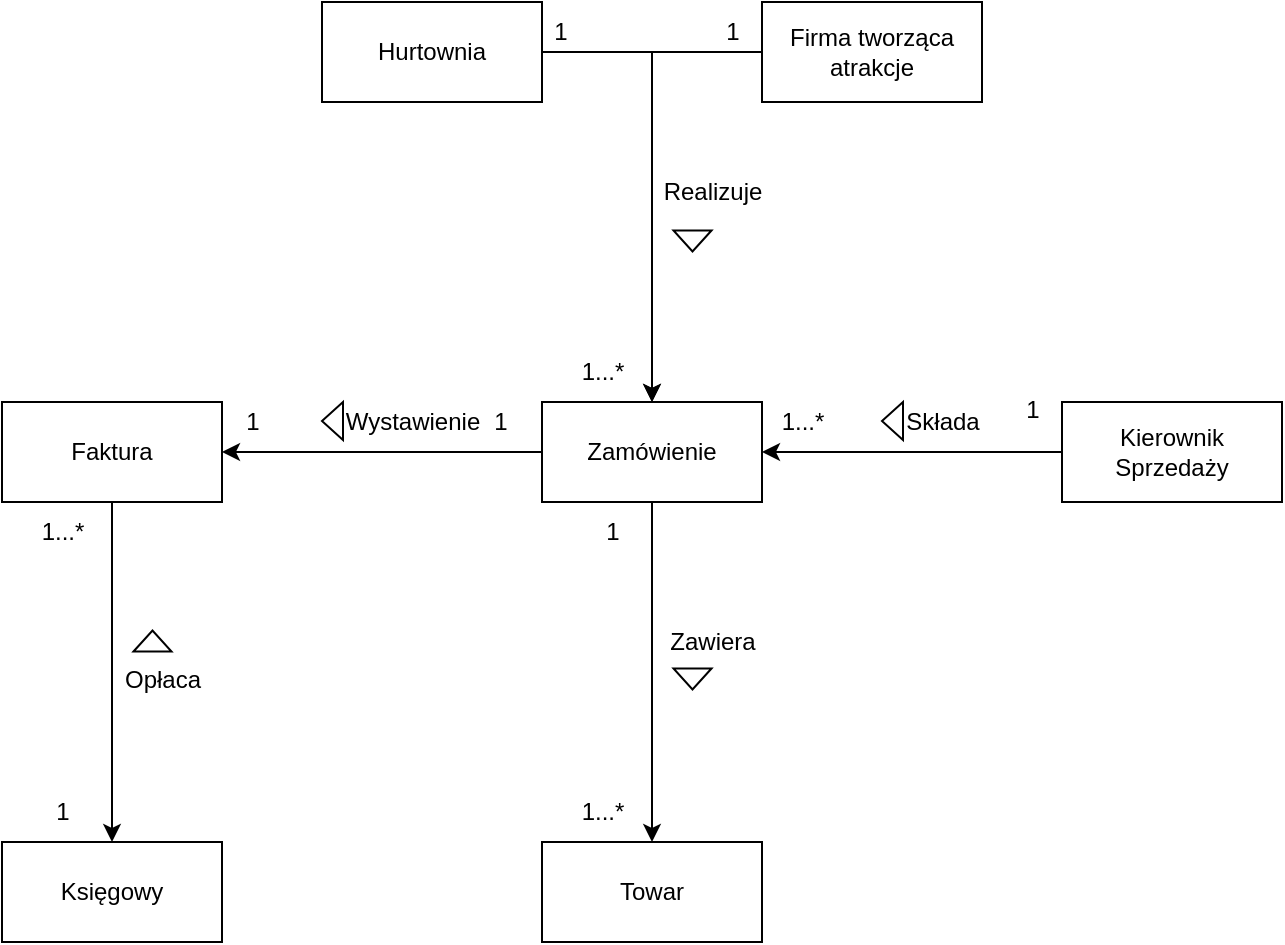 <mxfile version="26.2.9">
  <diagram id="C5RBs43oDa-KdzZeNtuy" name="Page-1">
    <mxGraphModel dx="1667" dy="809" grid="1" gridSize="10" guides="1" tooltips="1" connect="1" arrows="1" fold="1" page="1" pageScale="1" pageWidth="827" pageHeight="1169" math="0" shadow="0">
      <root>
        <mxCell id="WIyWlLk6GJQsqaUBKTNV-0" />
        <mxCell id="WIyWlLk6GJQsqaUBKTNV-1" parent="WIyWlLk6GJQsqaUBKTNV-0" />
        <mxCell id="qDf-E5wWJ8-BbmTakkGf-38" style="edgeStyle=orthogonalEdgeStyle;rounded=0;orthogonalLoop=1;jettySize=auto;html=1;exitX=1;exitY=0.5;exitDx=0;exitDy=0;entryX=0.5;entryY=0;entryDx=0;entryDy=0;" edge="1" parent="WIyWlLk6GJQsqaUBKTNV-1" source="qDf-E5wWJ8-BbmTakkGf-2" target="qDf-E5wWJ8-BbmTakkGf-6">
          <mxGeometry relative="1" as="geometry" />
        </mxCell>
        <mxCell id="qDf-E5wWJ8-BbmTakkGf-2" value="Hurtownia" style="html=1;whiteSpace=wrap;" vertex="1" parent="WIyWlLk6GJQsqaUBKTNV-1">
          <mxGeometry x="270" y="190" width="110" height="50" as="geometry" />
        </mxCell>
        <mxCell id="qDf-E5wWJ8-BbmTakkGf-7" style="edgeStyle=orthogonalEdgeStyle;rounded=0;orthogonalLoop=1;jettySize=auto;html=1;entryX=1;entryY=0.5;entryDx=0;entryDy=0;" edge="1" parent="WIyWlLk6GJQsqaUBKTNV-1" source="qDf-E5wWJ8-BbmTakkGf-3" target="qDf-E5wWJ8-BbmTakkGf-6">
          <mxGeometry relative="1" as="geometry" />
        </mxCell>
        <mxCell id="qDf-E5wWJ8-BbmTakkGf-3" value="Kierownik Sprzedaży" style="html=1;whiteSpace=wrap;" vertex="1" parent="WIyWlLk6GJQsqaUBKTNV-1">
          <mxGeometry x="640" y="390" width="110" height="50" as="geometry" />
        </mxCell>
        <mxCell id="qDf-E5wWJ8-BbmTakkGf-4" value="Księgowy" style="html=1;whiteSpace=wrap;" vertex="1" parent="WIyWlLk6GJQsqaUBKTNV-1">
          <mxGeometry x="110" y="610" width="110" height="50" as="geometry" />
        </mxCell>
        <mxCell id="qDf-E5wWJ8-BbmTakkGf-10" style="edgeStyle=orthogonalEdgeStyle;rounded=0;orthogonalLoop=1;jettySize=auto;html=1;entryX=0.5;entryY=0;entryDx=0;entryDy=0;" edge="1" parent="WIyWlLk6GJQsqaUBKTNV-1" source="qDf-E5wWJ8-BbmTakkGf-6" target="qDf-E5wWJ8-BbmTakkGf-9">
          <mxGeometry relative="1" as="geometry" />
        </mxCell>
        <mxCell id="qDf-E5wWJ8-BbmTakkGf-13" style="edgeStyle=orthogonalEdgeStyle;rounded=0;orthogonalLoop=1;jettySize=auto;html=1;entryX=1;entryY=0.5;entryDx=0;entryDy=0;" edge="1" parent="WIyWlLk6GJQsqaUBKTNV-1" source="qDf-E5wWJ8-BbmTakkGf-6" target="qDf-E5wWJ8-BbmTakkGf-11">
          <mxGeometry relative="1" as="geometry" />
        </mxCell>
        <mxCell id="qDf-E5wWJ8-BbmTakkGf-6" value="Zamówienie" style="html=1;whiteSpace=wrap;" vertex="1" parent="WIyWlLk6GJQsqaUBKTNV-1">
          <mxGeometry x="380" y="390" width="110" height="50" as="geometry" />
        </mxCell>
        <mxCell id="qDf-E5wWJ8-BbmTakkGf-9" value="Towar" style="html=1;whiteSpace=wrap;" vertex="1" parent="WIyWlLk6GJQsqaUBKTNV-1">
          <mxGeometry x="380" y="610" width="110" height="50" as="geometry" />
        </mxCell>
        <mxCell id="qDf-E5wWJ8-BbmTakkGf-14" style="edgeStyle=orthogonalEdgeStyle;rounded=0;orthogonalLoop=1;jettySize=auto;html=1;" edge="1" parent="WIyWlLk6GJQsqaUBKTNV-1" source="qDf-E5wWJ8-BbmTakkGf-11" target="qDf-E5wWJ8-BbmTakkGf-4">
          <mxGeometry relative="1" as="geometry" />
        </mxCell>
        <mxCell id="qDf-E5wWJ8-BbmTakkGf-11" value="Faktura" style="html=1;whiteSpace=wrap;" vertex="1" parent="WIyWlLk6GJQsqaUBKTNV-1">
          <mxGeometry x="110" y="390" width="110" height="50" as="geometry" />
        </mxCell>
        <mxCell id="qDf-E5wWJ8-BbmTakkGf-15" value="" style="triangle;whiteSpace=wrap;html=1;fillColor=light-dark(#FFFFFF,#FFFFFF);fillStyle=solid;rotation=-180;" vertex="1" parent="WIyWlLk6GJQsqaUBKTNV-1">
          <mxGeometry x="550" y="390" width="10.5" height="19" as="geometry" />
        </mxCell>
        <mxCell id="qDf-E5wWJ8-BbmTakkGf-16" value="" style="triangle;whiteSpace=wrap;html=1;fillColor=light-dark(#FFFFFF,#FFFFFF);fillStyle=solid;rotation=90;" vertex="1" parent="WIyWlLk6GJQsqaUBKTNV-1">
          <mxGeometry x="450" y="300" width="10.5" height="19" as="geometry" />
        </mxCell>
        <mxCell id="qDf-E5wWJ8-BbmTakkGf-17" value="" style="triangle;whiteSpace=wrap;html=1;fillColor=light-dark(#FFFFFF,#FFFFFF);fillStyle=solid;rotation=-90;" vertex="1" parent="WIyWlLk6GJQsqaUBKTNV-1">
          <mxGeometry x="180" y="500" width="10.5" height="19" as="geometry" />
        </mxCell>
        <mxCell id="qDf-E5wWJ8-BbmTakkGf-18" value="" style="triangle;whiteSpace=wrap;html=1;fillColor=light-dark(#FFFFFF,#FFFFFF);fillStyle=solid;rotation=-180;" vertex="1" parent="WIyWlLk6GJQsqaUBKTNV-1">
          <mxGeometry x="270" y="390" width="10.5" height="19" as="geometry" />
        </mxCell>
        <mxCell id="qDf-E5wWJ8-BbmTakkGf-19" value="" style="triangle;whiteSpace=wrap;html=1;fillColor=light-dark(#FFFFFF,#FFFFFF);fillStyle=solid;rotation=90;" vertex="1" parent="WIyWlLk6GJQsqaUBKTNV-1">
          <mxGeometry x="450" y="519" width="10.5" height="19" as="geometry" />
        </mxCell>
        <mxCell id="qDf-E5wWJ8-BbmTakkGf-20" value="1...*" style="text;html=1;align=center;verticalAlign=middle;resizable=0;points=[];autosize=1;strokeColor=none;fillColor=none;" vertex="1" parent="WIyWlLk6GJQsqaUBKTNV-1">
          <mxGeometry x="390" y="360" width="40" height="30" as="geometry" />
        </mxCell>
        <mxCell id="qDf-E5wWJ8-BbmTakkGf-22" value="1" style="text;html=1;align=center;verticalAlign=middle;resizable=0;points=[];autosize=1;strokeColor=none;fillColor=none;" vertex="1" parent="WIyWlLk6GJQsqaUBKTNV-1">
          <mxGeometry x="610" y="379" width="30" height="30" as="geometry" />
        </mxCell>
        <mxCell id="qDf-E5wWJ8-BbmTakkGf-23" value="1...*" style="text;html=1;align=center;verticalAlign=middle;resizable=0;points=[];autosize=1;strokeColor=none;fillColor=none;" vertex="1" parent="WIyWlLk6GJQsqaUBKTNV-1">
          <mxGeometry x="490" y="384.5" width="40" height="30" as="geometry" />
        </mxCell>
        <mxCell id="qDf-E5wWJ8-BbmTakkGf-24" value="1" style="text;html=1;align=center;verticalAlign=middle;resizable=0;points=[];autosize=1;strokeColor=none;fillColor=none;" vertex="1" parent="WIyWlLk6GJQsqaUBKTNV-1">
          <mxGeometry x="374" y="190" width="30" height="30" as="geometry" />
        </mxCell>
        <mxCell id="qDf-E5wWJ8-BbmTakkGf-25" value="1" style="text;html=1;align=center;verticalAlign=middle;resizable=0;points=[];autosize=1;strokeColor=none;fillColor=none;" vertex="1" parent="WIyWlLk6GJQsqaUBKTNV-1">
          <mxGeometry x="400" y="440" width="30" height="30" as="geometry" />
        </mxCell>
        <mxCell id="qDf-E5wWJ8-BbmTakkGf-26" value="1...*" style="text;html=1;align=center;verticalAlign=middle;resizable=0;points=[];autosize=1;strokeColor=none;fillColor=none;" vertex="1" parent="WIyWlLk6GJQsqaUBKTNV-1">
          <mxGeometry x="390" y="580" width="40" height="30" as="geometry" />
        </mxCell>
        <mxCell id="qDf-E5wWJ8-BbmTakkGf-27" value="1" style="text;html=1;align=center;verticalAlign=middle;resizable=0;points=[];autosize=1;strokeColor=none;fillColor=none;" vertex="1" parent="WIyWlLk6GJQsqaUBKTNV-1">
          <mxGeometry x="344" y="384.5" width="30" height="30" as="geometry" />
        </mxCell>
        <mxCell id="qDf-E5wWJ8-BbmTakkGf-28" value="1" style="text;html=1;align=center;verticalAlign=middle;resizable=0;points=[];autosize=1;strokeColor=none;fillColor=none;" vertex="1" parent="WIyWlLk6GJQsqaUBKTNV-1">
          <mxGeometry x="220" y="384.5" width="30" height="30" as="geometry" />
        </mxCell>
        <mxCell id="qDf-E5wWJ8-BbmTakkGf-29" value="1...*" style="text;html=1;align=center;verticalAlign=middle;resizable=0;points=[];autosize=1;strokeColor=none;fillColor=none;" vertex="1" parent="WIyWlLk6GJQsqaUBKTNV-1">
          <mxGeometry x="120" y="440" width="40" height="30" as="geometry" />
        </mxCell>
        <mxCell id="qDf-E5wWJ8-BbmTakkGf-30" value="1" style="text;html=1;align=center;verticalAlign=middle;resizable=0;points=[];autosize=1;strokeColor=none;fillColor=none;" vertex="1" parent="WIyWlLk6GJQsqaUBKTNV-1">
          <mxGeometry x="125" y="580" width="30" height="30" as="geometry" />
        </mxCell>
        <mxCell id="qDf-E5wWJ8-BbmTakkGf-31" value="Realizuje" style="text;html=1;align=center;verticalAlign=middle;resizable=0;points=[];autosize=1;strokeColor=none;fillColor=none;" vertex="1" parent="WIyWlLk6GJQsqaUBKTNV-1">
          <mxGeometry x="430" y="270" width="70" height="30" as="geometry" />
        </mxCell>
        <mxCell id="qDf-E5wWJ8-BbmTakkGf-32" value="Składa" style="text;html=1;align=center;verticalAlign=middle;resizable=0;points=[];autosize=1;strokeColor=none;fillColor=none;" vertex="1" parent="WIyWlLk6GJQsqaUBKTNV-1">
          <mxGeometry x="550" y="384.5" width="60" height="30" as="geometry" />
        </mxCell>
        <mxCell id="qDf-E5wWJ8-BbmTakkGf-33" value="Zawiera" style="text;html=1;align=center;verticalAlign=middle;resizable=0;points=[];autosize=1;strokeColor=none;fillColor=none;" vertex="1" parent="WIyWlLk6GJQsqaUBKTNV-1">
          <mxGeometry x="430" y="494.5" width="70" height="30" as="geometry" />
        </mxCell>
        <mxCell id="qDf-E5wWJ8-BbmTakkGf-34" value="Opłaca" style="text;html=1;align=center;verticalAlign=middle;resizable=0;points=[];autosize=1;strokeColor=none;fillColor=none;" vertex="1" parent="WIyWlLk6GJQsqaUBKTNV-1">
          <mxGeometry x="160" y="513.5" width="60" height="30" as="geometry" />
        </mxCell>
        <mxCell id="qDf-E5wWJ8-BbmTakkGf-35" value="Wystawienie" style="text;html=1;align=center;verticalAlign=middle;resizable=0;points=[];autosize=1;strokeColor=none;fillColor=none;" vertex="1" parent="WIyWlLk6GJQsqaUBKTNV-1">
          <mxGeometry x="270" y="384.5" width="90" height="30" as="geometry" />
        </mxCell>
        <mxCell id="qDf-E5wWJ8-BbmTakkGf-36" value="Firma tworząca atrakcje" style="html=1;whiteSpace=wrap;" vertex="1" parent="WIyWlLk6GJQsqaUBKTNV-1">
          <mxGeometry x="490" y="190" width="110" height="50" as="geometry" />
        </mxCell>
        <mxCell id="qDf-E5wWJ8-BbmTakkGf-40" style="edgeStyle=orthogonalEdgeStyle;rounded=0;orthogonalLoop=1;jettySize=auto;html=1;entryX=0.5;entryY=0;entryDx=0;entryDy=0;entryPerimeter=0;" edge="1" parent="WIyWlLk6GJQsqaUBKTNV-1" source="qDf-E5wWJ8-BbmTakkGf-36" target="qDf-E5wWJ8-BbmTakkGf-6">
          <mxGeometry relative="1" as="geometry">
            <Array as="points">
              <mxPoint x="435" y="215" />
            </Array>
          </mxGeometry>
        </mxCell>
        <mxCell id="qDf-E5wWJ8-BbmTakkGf-41" value="1" style="text;html=1;align=center;verticalAlign=middle;resizable=0;points=[];autosize=1;strokeColor=none;fillColor=none;" vertex="1" parent="WIyWlLk6GJQsqaUBKTNV-1">
          <mxGeometry x="460" y="190" width="30" height="30" as="geometry" />
        </mxCell>
      </root>
    </mxGraphModel>
  </diagram>
</mxfile>
